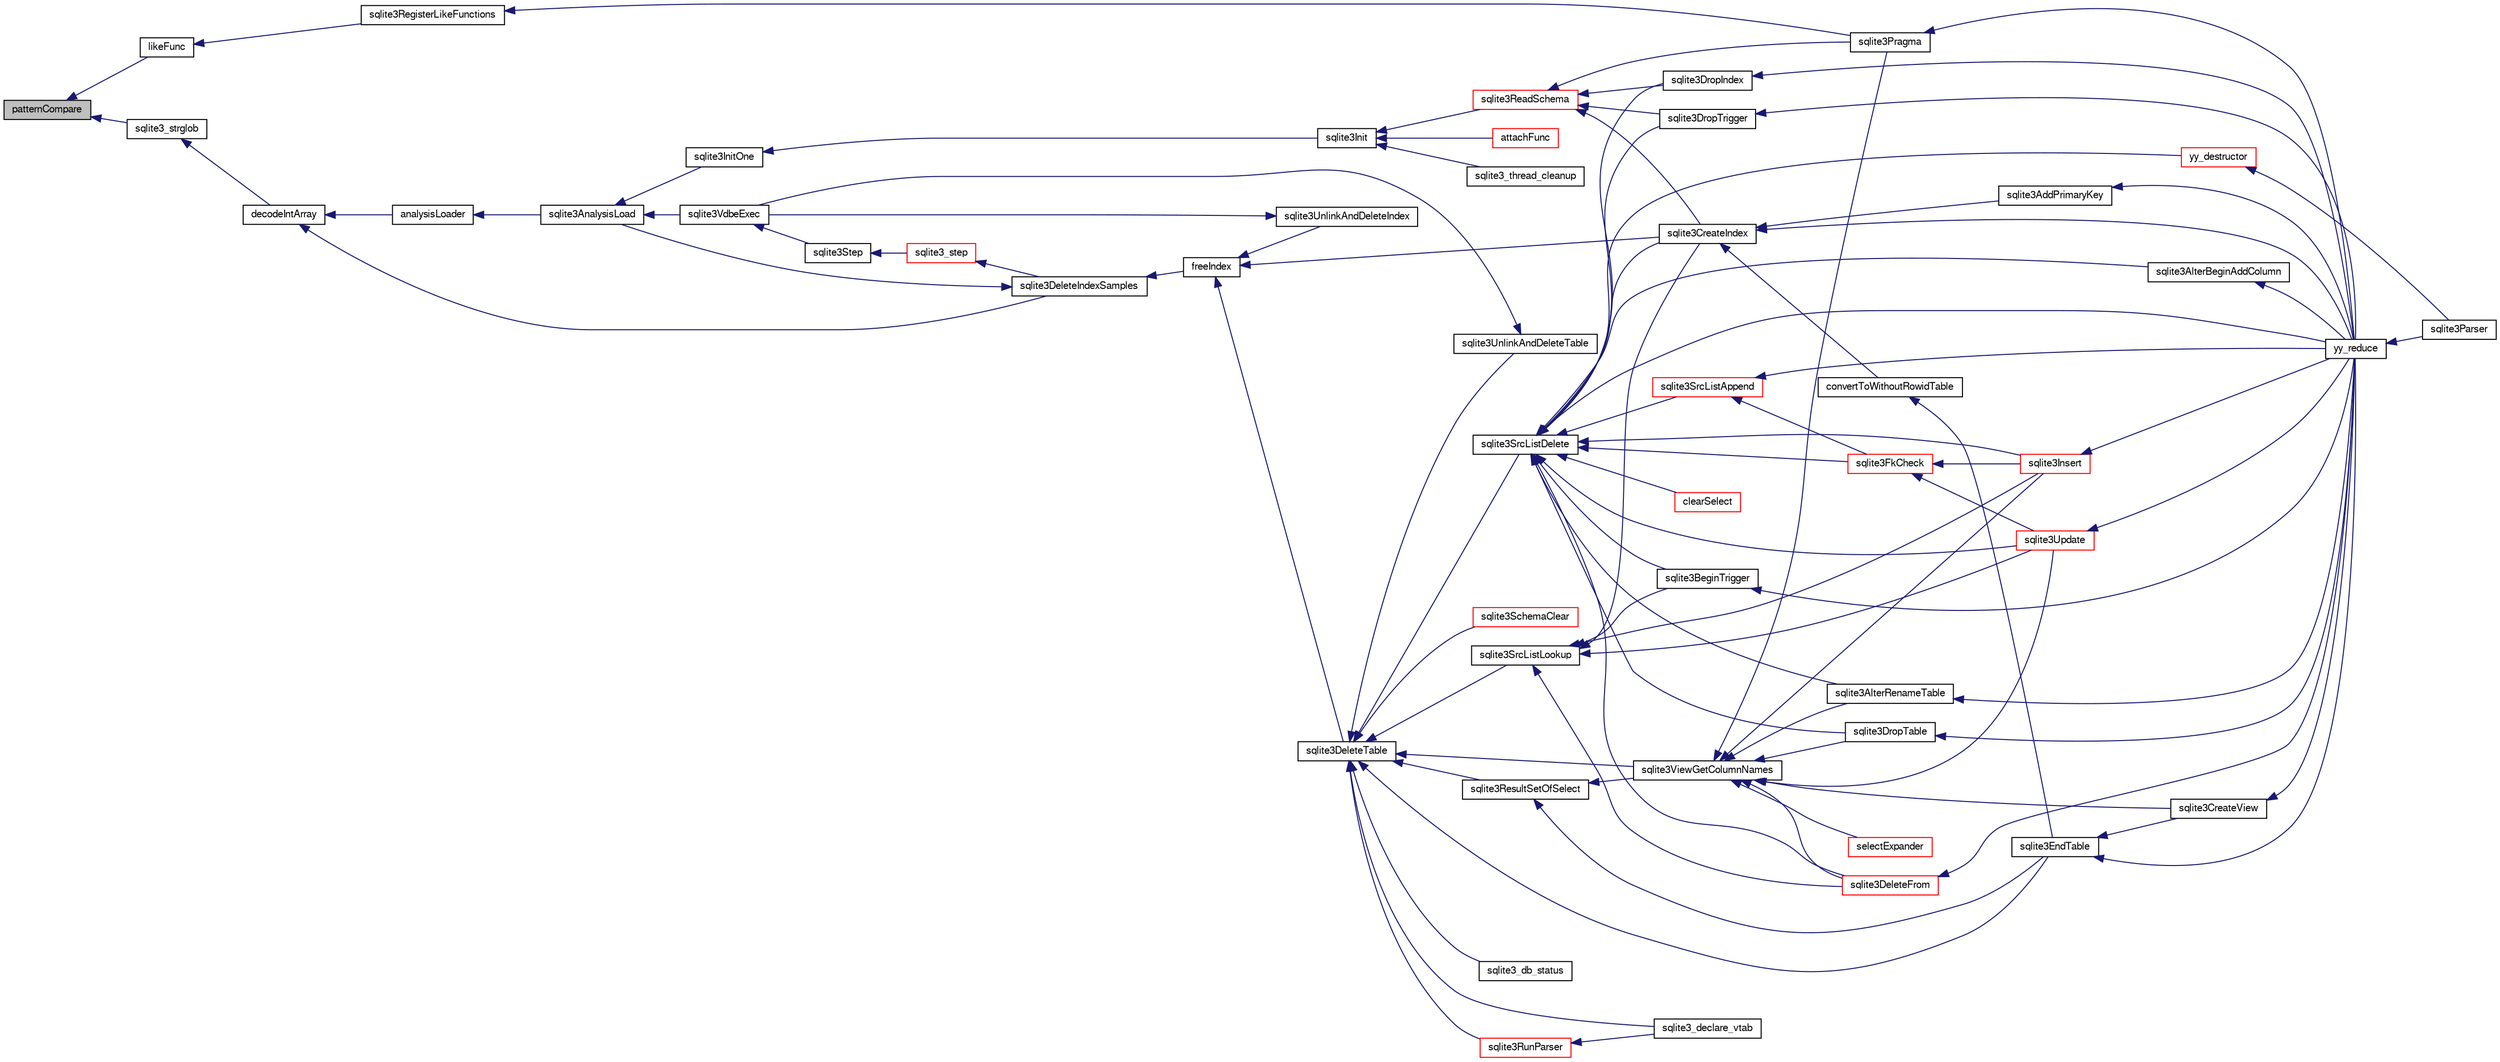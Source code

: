 digraph "patternCompare"
{
  edge [fontname="FreeSans",fontsize="10",labelfontname="FreeSans",labelfontsize="10"];
  node [fontname="FreeSans",fontsize="10",shape=record];
  rankdir="LR";
  Node216255 [label="patternCompare",height=0.2,width=0.4,color="black", fillcolor="grey75", style="filled", fontcolor="black"];
  Node216255 -> Node216256 [dir="back",color="midnightblue",fontsize="10",style="solid",fontname="FreeSans"];
  Node216256 [label="sqlite3_strglob",height=0.2,width=0.4,color="black", fillcolor="white", style="filled",URL="$sqlite3_8h.html#a15e4bdff3e3cd06c68de326d03f4aa37"];
  Node216256 -> Node216257 [dir="back",color="midnightblue",fontsize="10",style="solid",fontname="FreeSans"];
  Node216257 [label="decodeIntArray",height=0.2,width=0.4,color="black", fillcolor="white", style="filled",URL="$sqlite3_8c.html#a5e8b60c7b00918beb59b76e5ed837b01"];
  Node216257 -> Node216258 [dir="back",color="midnightblue",fontsize="10",style="solid",fontname="FreeSans"];
  Node216258 [label="analysisLoader",height=0.2,width=0.4,color="black", fillcolor="white", style="filled",URL="$sqlite3_8c.html#abb38e5b97f93c8a9775233bb28cb1e17"];
  Node216258 -> Node216259 [dir="back",color="midnightblue",fontsize="10",style="solid",fontname="FreeSans"];
  Node216259 [label="sqlite3AnalysisLoad",height=0.2,width=0.4,color="black", fillcolor="white", style="filled",URL="$sqlite3_8c.html#a48a2301c27e1d3d68708b9b8761b5a01"];
  Node216259 -> Node216260 [dir="back",color="midnightblue",fontsize="10",style="solid",fontname="FreeSans"];
  Node216260 [label="sqlite3VdbeExec",height=0.2,width=0.4,color="black", fillcolor="white", style="filled",URL="$sqlite3_8c.html#a8ce40a614bdc56719c4d642b1e4dfb21"];
  Node216260 -> Node216261 [dir="back",color="midnightblue",fontsize="10",style="solid",fontname="FreeSans"];
  Node216261 [label="sqlite3Step",height=0.2,width=0.4,color="black", fillcolor="white", style="filled",URL="$sqlite3_8c.html#a3f2872e873e2758a4beedad1d5113554"];
  Node216261 -> Node216262 [dir="back",color="midnightblue",fontsize="10",style="solid",fontname="FreeSans"];
  Node216262 [label="sqlite3_step",height=0.2,width=0.4,color="red", fillcolor="white", style="filled",URL="$sqlite3_8h.html#ac1e491ce36b7471eb28387f7d3c74334"];
  Node216262 -> Node216284 [dir="back",color="midnightblue",fontsize="10",style="solid",fontname="FreeSans"];
  Node216284 [label="sqlite3DeleteIndexSamples",height=0.2,width=0.4,color="black", fillcolor="white", style="filled",URL="$sqlite3_8c.html#aaeda0302fbf61397ec009f65bed047ef"];
  Node216284 -> Node216259 [dir="back",color="midnightblue",fontsize="10",style="solid",fontname="FreeSans"];
  Node216284 -> Node216285 [dir="back",color="midnightblue",fontsize="10",style="solid",fontname="FreeSans"];
  Node216285 [label="freeIndex",height=0.2,width=0.4,color="black", fillcolor="white", style="filled",URL="$sqlite3_8c.html#a00907c99c18d5bcb9d0b38c077146c31"];
  Node216285 -> Node216286 [dir="back",color="midnightblue",fontsize="10",style="solid",fontname="FreeSans"];
  Node216286 [label="sqlite3UnlinkAndDeleteIndex",height=0.2,width=0.4,color="black", fillcolor="white", style="filled",URL="$sqlite3_8c.html#a889f2dcb438c56db37a6d61e9f25e244"];
  Node216286 -> Node216260 [dir="back",color="midnightblue",fontsize="10",style="solid",fontname="FreeSans"];
  Node216285 -> Node216287 [dir="back",color="midnightblue",fontsize="10",style="solid",fontname="FreeSans"];
  Node216287 [label="sqlite3DeleteTable",height=0.2,width=0.4,color="black", fillcolor="white", style="filled",URL="$sqlite3_8c.html#a7fd3d507375a381a3807f92735318973"];
  Node216287 -> Node216288 [dir="back",color="midnightblue",fontsize="10",style="solid",fontname="FreeSans"];
  Node216288 [label="sqlite3_db_status",height=0.2,width=0.4,color="black", fillcolor="white", style="filled",URL="$sqlite3_8h.html#ab64e8333313ee2e44116842711818940"];
  Node216287 -> Node216289 [dir="back",color="midnightblue",fontsize="10",style="solid",fontname="FreeSans"];
  Node216289 [label="sqlite3UnlinkAndDeleteTable",height=0.2,width=0.4,color="black", fillcolor="white", style="filled",URL="$sqlite3_8c.html#a9733677716a49de464f86fff164e9a1b"];
  Node216289 -> Node216260 [dir="back",color="midnightblue",fontsize="10",style="solid",fontname="FreeSans"];
  Node216287 -> Node216290 [dir="back",color="midnightblue",fontsize="10",style="solid",fontname="FreeSans"];
  Node216290 [label="sqlite3EndTable",height=0.2,width=0.4,color="black", fillcolor="white", style="filled",URL="$sqlite3_8c.html#a7b5f2c66c0f0b6f819d970ca389768b0"];
  Node216290 -> Node216291 [dir="back",color="midnightblue",fontsize="10",style="solid",fontname="FreeSans"];
  Node216291 [label="sqlite3CreateView",height=0.2,width=0.4,color="black", fillcolor="white", style="filled",URL="$sqlite3_8c.html#a9d85cb00ff71dee5cd9a019503a6982e"];
  Node216291 -> Node216292 [dir="back",color="midnightblue",fontsize="10",style="solid",fontname="FreeSans"];
  Node216292 [label="yy_reduce",height=0.2,width=0.4,color="black", fillcolor="white", style="filled",URL="$sqlite3_8c.html#a7c419a9b25711c666a9a2449ef377f14"];
  Node216292 -> Node216293 [dir="back",color="midnightblue",fontsize="10",style="solid",fontname="FreeSans"];
  Node216293 [label="sqlite3Parser",height=0.2,width=0.4,color="black", fillcolor="white", style="filled",URL="$sqlite3_8c.html#a0327d71a5fabe0b6a343d78a2602e72a"];
  Node216290 -> Node216292 [dir="back",color="midnightblue",fontsize="10",style="solid",fontname="FreeSans"];
  Node216287 -> Node216294 [dir="back",color="midnightblue",fontsize="10",style="solid",fontname="FreeSans"];
  Node216294 [label="sqlite3ViewGetColumnNames",height=0.2,width=0.4,color="black", fillcolor="white", style="filled",URL="$sqlite3_8c.html#aebc7cd8d9e2bd174ae0a60363d3f6ce8"];
  Node216294 -> Node216295 [dir="back",color="midnightblue",fontsize="10",style="solid",fontname="FreeSans"];
  Node216295 [label="sqlite3AlterRenameTable",height=0.2,width=0.4,color="black", fillcolor="white", style="filled",URL="$sqlite3_8c.html#aa5cfdb507ff74e559f2efb0318c96d2c"];
  Node216295 -> Node216292 [dir="back",color="midnightblue",fontsize="10",style="solid",fontname="FreeSans"];
  Node216294 -> Node216291 [dir="back",color="midnightblue",fontsize="10",style="solid",fontname="FreeSans"];
  Node216294 -> Node216296 [dir="back",color="midnightblue",fontsize="10",style="solid",fontname="FreeSans"];
  Node216296 [label="sqlite3DropTable",height=0.2,width=0.4,color="black", fillcolor="white", style="filled",URL="$sqlite3_8c.html#a5534f77364b5568783c0e50db3c9defb"];
  Node216296 -> Node216292 [dir="back",color="midnightblue",fontsize="10",style="solid",fontname="FreeSans"];
  Node216294 -> Node216297 [dir="back",color="midnightblue",fontsize="10",style="solid",fontname="FreeSans"];
  Node216297 [label="sqlite3DeleteFrom",height=0.2,width=0.4,color="red", fillcolor="white", style="filled",URL="$sqlite3_8c.html#ab9b4b45349188b49eabb23f94608a091"];
  Node216297 -> Node216292 [dir="back",color="midnightblue",fontsize="10",style="solid",fontname="FreeSans"];
  Node216294 -> Node216306 [dir="back",color="midnightblue",fontsize="10",style="solid",fontname="FreeSans"];
  Node216306 [label="sqlite3Insert",height=0.2,width=0.4,color="red", fillcolor="white", style="filled",URL="$sqlite3_8c.html#a5b17c9c2000bae6bdff8e6be48d7dc2b"];
  Node216306 -> Node216292 [dir="back",color="midnightblue",fontsize="10",style="solid",fontname="FreeSans"];
  Node216294 -> Node216310 [dir="back",color="midnightblue",fontsize="10",style="solid",fontname="FreeSans"];
  Node216310 [label="sqlite3Pragma",height=0.2,width=0.4,color="black", fillcolor="white", style="filled",URL="$sqlite3_8c.html#a111391370f58f8e6a6eca51fd34d62ed"];
  Node216310 -> Node216292 [dir="back",color="midnightblue",fontsize="10",style="solid",fontname="FreeSans"];
  Node216294 -> Node216311 [dir="back",color="midnightblue",fontsize="10",style="solid",fontname="FreeSans"];
  Node216311 [label="selectExpander",height=0.2,width=0.4,color="red", fillcolor="white", style="filled",URL="$sqlite3_8c.html#abee977318fbf74531340c6e41b0ca953"];
  Node216294 -> Node216307 [dir="back",color="midnightblue",fontsize="10",style="solid",fontname="FreeSans"];
  Node216307 [label="sqlite3Update",height=0.2,width=0.4,color="red", fillcolor="white", style="filled",URL="$sqlite3_8c.html#ac5aa67c46e8cc8174566fabe6809fafa"];
  Node216307 -> Node216292 [dir="back",color="midnightblue",fontsize="10",style="solid",fontname="FreeSans"];
  Node216287 -> Node216374 [dir="back",color="midnightblue",fontsize="10",style="solid",fontname="FreeSans"];
  Node216374 [label="sqlite3SrcListDelete",height=0.2,width=0.4,color="black", fillcolor="white", style="filled",URL="$sqlite3_8c.html#acc250a3e5e7fd8889a16a9f28e3e7312"];
  Node216374 -> Node216295 [dir="back",color="midnightblue",fontsize="10",style="solid",fontname="FreeSans"];
  Node216374 -> Node216375 [dir="back",color="midnightblue",fontsize="10",style="solid",fontname="FreeSans"];
  Node216375 [label="sqlite3AlterBeginAddColumn",height=0.2,width=0.4,color="black", fillcolor="white", style="filled",URL="$sqlite3_8c.html#a884f7bc342f8753d938ae1f1b9157d2d"];
  Node216375 -> Node216292 [dir="back",color="midnightblue",fontsize="10",style="solid",fontname="FreeSans"];
  Node216374 -> Node216296 [dir="back",color="midnightblue",fontsize="10",style="solid",fontname="FreeSans"];
  Node216374 -> Node216320 [dir="back",color="midnightblue",fontsize="10",style="solid",fontname="FreeSans"];
  Node216320 [label="sqlite3CreateIndex",height=0.2,width=0.4,color="black", fillcolor="white", style="filled",URL="$sqlite3_8c.html#a8dbe5e590ab6c58a8c45f34f7c81e825"];
  Node216320 -> Node216321 [dir="back",color="midnightblue",fontsize="10",style="solid",fontname="FreeSans"];
  Node216321 [label="sqlite3AddPrimaryKey",height=0.2,width=0.4,color="black", fillcolor="white", style="filled",URL="$sqlite3_8c.html#af2b0672c3379d2a7d927d210ae0ade62"];
  Node216321 -> Node216292 [dir="back",color="midnightblue",fontsize="10",style="solid",fontname="FreeSans"];
  Node216320 -> Node216322 [dir="back",color="midnightblue",fontsize="10",style="solid",fontname="FreeSans"];
  Node216322 [label="convertToWithoutRowidTable",height=0.2,width=0.4,color="black", fillcolor="white", style="filled",URL="$sqlite3_8c.html#a0d41effc4e4a0ba740429a08f6747313"];
  Node216322 -> Node216290 [dir="back",color="midnightblue",fontsize="10",style="solid",fontname="FreeSans"];
  Node216320 -> Node216292 [dir="back",color="midnightblue",fontsize="10",style="solid",fontname="FreeSans"];
  Node216374 -> Node216376 [dir="back",color="midnightblue",fontsize="10",style="solid",fontname="FreeSans"];
  Node216376 [label="sqlite3DropIndex",height=0.2,width=0.4,color="black", fillcolor="white", style="filled",URL="$sqlite3_8c.html#a3ffd2536f34a0cf6d427710b06b71e83"];
  Node216376 -> Node216292 [dir="back",color="midnightblue",fontsize="10",style="solid",fontname="FreeSans"];
  Node216374 -> Node216377 [dir="back",color="midnightblue",fontsize="10",style="solid",fontname="FreeSans"];
  Node216377 [label="sqlite3SrcListAppend",height=0.2,width=0.4,color="red", fillcolor="white", style="filled",URL="$sqlite3_8c.html#a2d72a77bc508ef9a3e4a7f9af34d4fce"];
  Node216377 -> Node216328 [dir="back",color="midnightblue",fontsize="10",style="solid",fontname="FreeSans"];
  Node216328 [label="sqlite3FkCheck",height=0.2,width=0.4,color="red", fillcolor="white", style="filled",URL="$sqlite3_8c.html#aa38fb76c7d6f48f19772877a41703b92"];
  Node216328 -> Node216306 [dir="back",color="midnightblue",fontsize="10",style="solid",fontname="FreeSans"];
  Node216328 -> Node216307 [dir="back",color="midnightblue",fontsize="10",style="solid",fontname="FreeSans"];
  Node216377 -> Node216292 [dir="back",color="midnightblue",fontsize="10",style="solid",fontname="FreeSans"];
  Node216374 -> Node216297 [dir="back",color="midnightblue",fontsize="10",style="solid",fontname="FreeSans"];
  Node216374 -> Node216328 [dir="back",color="midnightblue",fontsize="10",style="solid",fontname="FreeSans"];
  Node216374 -> Node216306 [dir="back",color="midnightblue",fontsize="10",style="solid",fontname="FreeSans"];
  Node216374 -> Node216383 [dir="back",color="midnightblue",fontsize="10",style="solid",fontname="FreeSans"];
  Node216383 [label="clearSelect",height=0.2,width=0.4,color="red", fillcolor="white", style="filled",URL="$sqlite3_8c.html#ac083bac4f2f02c26aa02fc24ca8c2dd9"];
  Node216374 -> Node216436 [dir="back",color="midnightblue",fontsize="10",style="solid",fontname="FreeSans"];
  Node216436 [label="sqlite3BeginTrigger",height=0.2,width=0.4,color="black", fillcolor="white", style="filled",URL="$sqlite3_8c.html#ac20a731dbd52edec68a09962c7f39a4c"];
  Node216436 -> Node216292 [dir="back",color="midnightblue",fontsize="10",style="solid",fontname="FreeSans"];
  Node216374 -> Node216441 [dir="back",color="midnightblue",fontsize="10",style="solid",fontname="FreeSans"];
  Node216441 [label="sqlite3DropTrigger",height=0.2,width=0.4,color="black", fillcolor="white", style="filled",URL="$sqlite3_8c.html#affdf1dd65e331b06feaef6ff8636305f"];
  Node216441 -> Node216292 [dir="back",color="midnightblue",fontsize="10",style="solid",fontname="FreeSans"];
  Node216374 -> Node216307 [dir="back",color="midnightblue",fontsize="10",style="solid",fontname="FreeSans"];
  Node216374 -> Node216408 [dir="back",color="midnightblue",fontsize="10",style="solid",fontname="FreeSans"];
  Node216408 [label="yy_destructor",height=0.2,width=0.4,color="red", fillcolor="white", style="filled",URL="$sqlite3_8c.html#afca0f0d2a9c0e0ca0625382394fa060e"];
  Node216408 -> Node216293 [dir="back",color="midnightblue",fontsize="10",style="solid",fontname="FreeSans"];
  Node216374 -> Node216292 [dir="back",color="midnightblue",fontsize="10",style="solid",fontname="FreeSans"];
  Node216287 -> Node216468 [dir="back",color="midnightblue",fontsize="10",style="solid",fontname="FreeSans"];
  Node216468 [label="sqlite3SchemaClear",height=0.2,width=0.4,color="red", fillcolor="white", style="filled",URL="$sqlite3_8c.html#a927c603430267e42c56ab38ca221322a"];
  Node216287 -> Node216435 [dir="back",color="midnightblue",fontsize="10",style="solid",fontname="FreeSans"];
  Node216435 [label="sqlite3SrcListLookup",height=0.2,width=0.4,color="black", fillcolor="white", style="filled",URL="$sqlite3_8c.html#a6354fab5d5d3aa8a721e43d480c16701"];
  Node216435 -> Node216320 [dir="back",color="midnightblue",fontsize="10",style="solid",fontname="FreeSans"];
  Node216435 -> Node216297 [dir="back",color="midnightblue",fontsize="10",style="solid",fontname="FreeSans"];
  Node216435 -> Node216306 [dir="back",color="midnightblue",fontsize="10",style="solid",fontname="FreeSans"];
  Node216435 -> Node216436 [dir="back",color="midnightblue",fontsize="10",style="solid",fontname="FreeSans"];
  Node216435 -> Node216307 [dir="back",color="midnightblue",fontsize="10",style="solid",fontname="FreeSans"];
  Node216287 -> Node216330 [dir="back",color="midnightblue",fontsize="10",style="solid",fontname="FreeSans"];
  Node216330 [label="sqlite3ResultSetOfSelect",height=0.2,width=0.4,color="black", fillcolor="white", style="filled",URL="$sqlite3_8c.html#ade35a86757654a36498d74152aa2fda8"];
  Node216330 -> Node216290 [dir="back",color="midnightblue",fontsize="10",style="solid",fontname="FreeSans"];
  Node216330 -> Node216294 [dir="back",color="midnightblue",fontsize="10",style="solid",fontname="FreeSans"];
  Node216287 -> Node216457 [dir="back",color="midnightblue",fontsize="10",style="solid",fontname="FreeSans"];
  Node216457 [label="sqlite3_declare_vtab",height=0.2,width=0.4,color="black", fillcolor="white", style="filled",URL="$sqlite3_8h.html#a65393c41da76ae1470a7c7f4b4aca600"];
  Node216287 -> Node216411 [dir="back",color="midnightblue",fontsize="10",style="solid",fontname="FreeSans"];
  Node216411 [label="sqlite3RunParser",height=0.2,width=0.4,color="red", fillcolor="white", style="filled",URL="$sqlite3_8c.html#a174f16a9adcc64bf971bae4a5ffa3488"];
  Node216411 -> Node216457 [dir="back",color="midnightblue",fontsize="10",style="solid",fontname="FreeSans"];
  Node216285 -> Node216320 [dir="back",color="midnightblue",fontsize="10",style="solid",fontname="FreeSans"];
  Node216259 -> Node216429 [dir="back",color="midnightblue",fontsize="10",style="solid",fontname="FreeSans"];
  Node216429 [label="sqlite3InitOne",height=0.2,width=0.4,color="black", fillcolor="white", style="filled",URL="$sqlite3_8c.html#ac4318b25df65269906b0379251fe9b85"];
  Node216429 -> Node216430 [dir="back",color="midnightblue",fontsize="10",style="solid",fontname="FreeSans"];
  Node216430 [label="sqlite3Init",height=0.2,width=0.4,color="black", fillcolor="white", style="filled",URL="$sqlite3_8c.html#aed74e3dc765631a833f522f425ff5a48"];
  Node216430 -> Node216431 [dir="back",color="midnightblue",fontsize="10",style="solid",fontname="FreeSans"];
  Node216431 [label="attachFunc",height=0.2,width=0.4,color="red", fillcolor="white", style="filled",URL="$sqlite3_8c.html#a69cb751a7da501b9a0aa37e0d7c3eaf7"];
  Node216430 -> Node216432 [dir="back",color="midnightblue",fontsize="10",style="solid",fontname="FreeSans"];
  Node216432 [label="sqlite3ReadSchema",height=0.2,width=0.4,color="red", fillcolor="white", style="filled",URL="$sqlite3_8c.html#ac41a97f30334f7d35b2b5713097eca90"];
  Node216432 -> Node216320 [dir="back",color="midnightblue",fontsize="10",style="solid",fontname="FreeSans"];
  Node216432 -> Node216376 [dir="back",color="midnightblue",fontsize="10",style="solid",fontname="FreeSans"];
  Node216432 -> Node216310 [dir="back",color="midnightblue",fontsize="10",style="solid",fontname="FreeSans"];
  Node216432 -> Node216441 [dir="back",color="midnightblue",fontsize="10",style="solid",fontname="FreeSans"];
  Node216430 -> Node216442 [dir="back",color="midnightblue",fontsize="10",style="solid",fontname="FreeSans"];
  Node216442 [label="sqlite3_thread_cleanup",height=0.2,width=0.4,color="black", fillcolor="white", style="filled",URL="$sqlite3_8h.html#a34980c829db84f02e1a1599063469f06"];
  Node216257 -> Node216284 [dir="back",color="midnightblue",fontsize="10",style="solid",fontname="FreeSans"];
  Node216255 -> Node216520 [dir="back",color="midnightblue",fontsize="10",style="solid",fontname="FreeSans"];
  Node216520 [label="likeFunc",height=0.2,width=0.4,color="black", fillcolor="white", style="filled",URL="$sqlite3_8c.html#a066cc91be49c444497acfa7f2e7dfbd3"];
  Node216520 -> Node216521 [dir="back",color="midnightblue",fontsize="10",style="solid",fontname="FreeSans"];
  Node216521 [label="sqlite3RegisterLikeFunctions",height=0.2,width=0.4,color="black", fillcolor="white", style="filled",URL="$sqlite3_8c.html#a8d807e0e5709528765edfc75696dbdb5"];
  Node216521 -> Node216310 [dir="back",color="midnightblue",fontsize="10",style="solid",fontname="FreeSans"];
}
